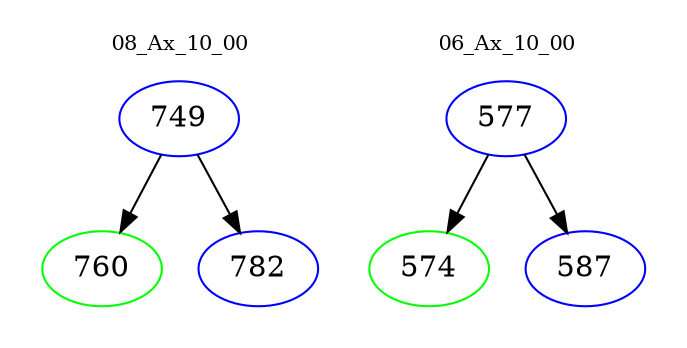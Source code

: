 digraph{
subgraph cluster_0 {
color = white
label = "08_Ax_10_00";
fontsize=10;
T0_749 [label="749", color="blue"]
T0_749 -> T0_760 [color="black"]
T0_760 [label="760", color="green"]
T0_749 -> T0_782 [color="black"]
T0_782 [label="782", color="blue"]
}
subgraph cluster_1 {
color = white
label = "06_Ax_10_00";
fontsize=10;
T1_577 [label="577", color="blue"]
T1_577 -> T1_574 [color="black"]
T1_574 [label="574", color="green"]
T1_577 -> T1_587 [color="black"]
T1_587 [label="587", color="blue"]
}
}
